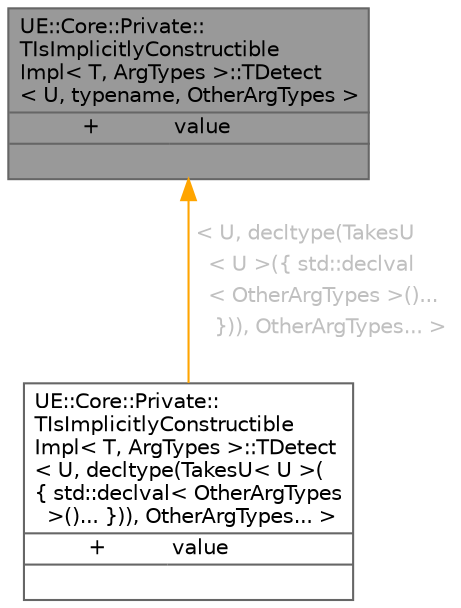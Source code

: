 digraph "UE::Core::Private::TIsImplicitlyConstructibleImpl&lt; T, ArgTypes &gt;::TDetect&lt; U, typename, OtherArgTypes &gt;"
{
 // INTERACTIVE_SVG=YES
 // LATEX_PDF_SIZE
  bgcolor="transparent";
  edge [fontname=Helvetica,fontsize=10,labelfontname=Helvetica,labelfontsize=10];
  node [fontname=Helvetica,fontsize=10,shape=box,height=0.2,width=0.4];
  Node1 [id="Node000001",shape=plain,label=<<TABLE CELLBORDER="0" BORDER="1"><TR><TD COLSPAN="2" CELLPADDING="1" CELLSPACING="0">UE::Core::Private::<BR ALIGN="LEFT"/>TIsImplicitlyConstructible<BR ALIGN="LEFT"/>Impl&lt; T, ArgTypes &gt;::TDetect<BR ALIGN="LEFT"/>&lt; U, typename, OtherArgTypes &gt;</TD></TR>
<HR/>
<TR><TD VALIGN="top" CELLPADDING="1" CELLSPACING="0">+</TD><TD VALIGN="top" ALIGN="LEFT" CELLPADDING="1" CELLSPACING="0">value<BR ALIGN="LEFT"/></TD></TR>
<HR/>
<TR><TD COLSPAN="2" CELLPADDING="1" CELLSPACING="0">&nbsp;</TD></TR>
</TABLE>>
,height=0.2,width=0.4,color="gray40", fillcolor="grey60", style="filled", fontcolor="black",tooltip=" "];
  Node1 -> Node2 [id="edge1_Node000001_Node000002",dir="back",color="orange",style="solid",tooltip=" ",label=<<TABLE CELLBORDER="0" BORDER="0"><TR><TD VALIGN="top" ALIGN="LEFT" CELLPADDING="1" CELLSPACING="0">&lt; U, decltype(TakesU</TD></TR>
<TR><TD VALIGN="top" ALIGN="LEFT" CELLPADDING="1" CELLSPACING="0">&nbsp;&nbsp;&lt; U &gt;({ std::declval</TD></TR>
<TR><TD VALIGN="top" ALIGN="LEFT" CELLPADDING="1" CELLSPACING="0">&nbsp;&nbsp;&lt; OtherArgTypes &gt;()...</TD></TR>
<TR><TD VALIGN="top" ALIGN="LEFT" CELLPADDING="1" CELLSPACING="0">&nbsp;&nbsp; })), OtherArgTypes... &gt;</TD></TR>
</TABLE>> ,fontcolor="grey" ];
  Node2 [id="Node000002",shape=plain,label=<<TABLE CELLBORDER="0" BORDER="1"><TR><TD COLSPAN="2" CELLPADDING="1" CELLSPACING="0">UE::Core::Private::<BR ALIGN="LEFT"/>TIsImplicitlyConstructible<BR ALIGN="LEFT"/>Impl&lt; T, ArgTypes &gt;::TDetect<BR ALIGN="LEFT"/>&lt; U, decltype(TakesU&lt; U &gt;(<BR ALIGN="LEFT"/>{ std::declval&lt; OtherArgTypes<BR ALIGN="LEFT"/> &gt;()... })), OtherArgTypes... &gt;</TD></TR>
<HR/>
<TR><TD VALIGN="top" CELLPADDING="1" CELLSPACING="0">+</TD><TD VALIGN="top" ALIGN="LEFT" CELLPADDING="1" CELLSPACING="0">value<BR ALIGN="LEFT"/></TD></TR>
<HR/>
<TR><TD COLSPAN="2" CELLPADDING="1" CELLSPACING="0">&nbsp;</TD></TR>
</TABLE>>
,height=0.2,width=0.4,color="gray40", fillcolor="white", style="filled",URL="$d8/d90/structUE_1_1Core_1_1Private_1_1TIsImplicitlyConstructibleImpl_1_1TDetect_3_01U_00_01decltype_07T5f832f8bbf515ba2135167c501f299ac.html",tooltip=" "];
}
